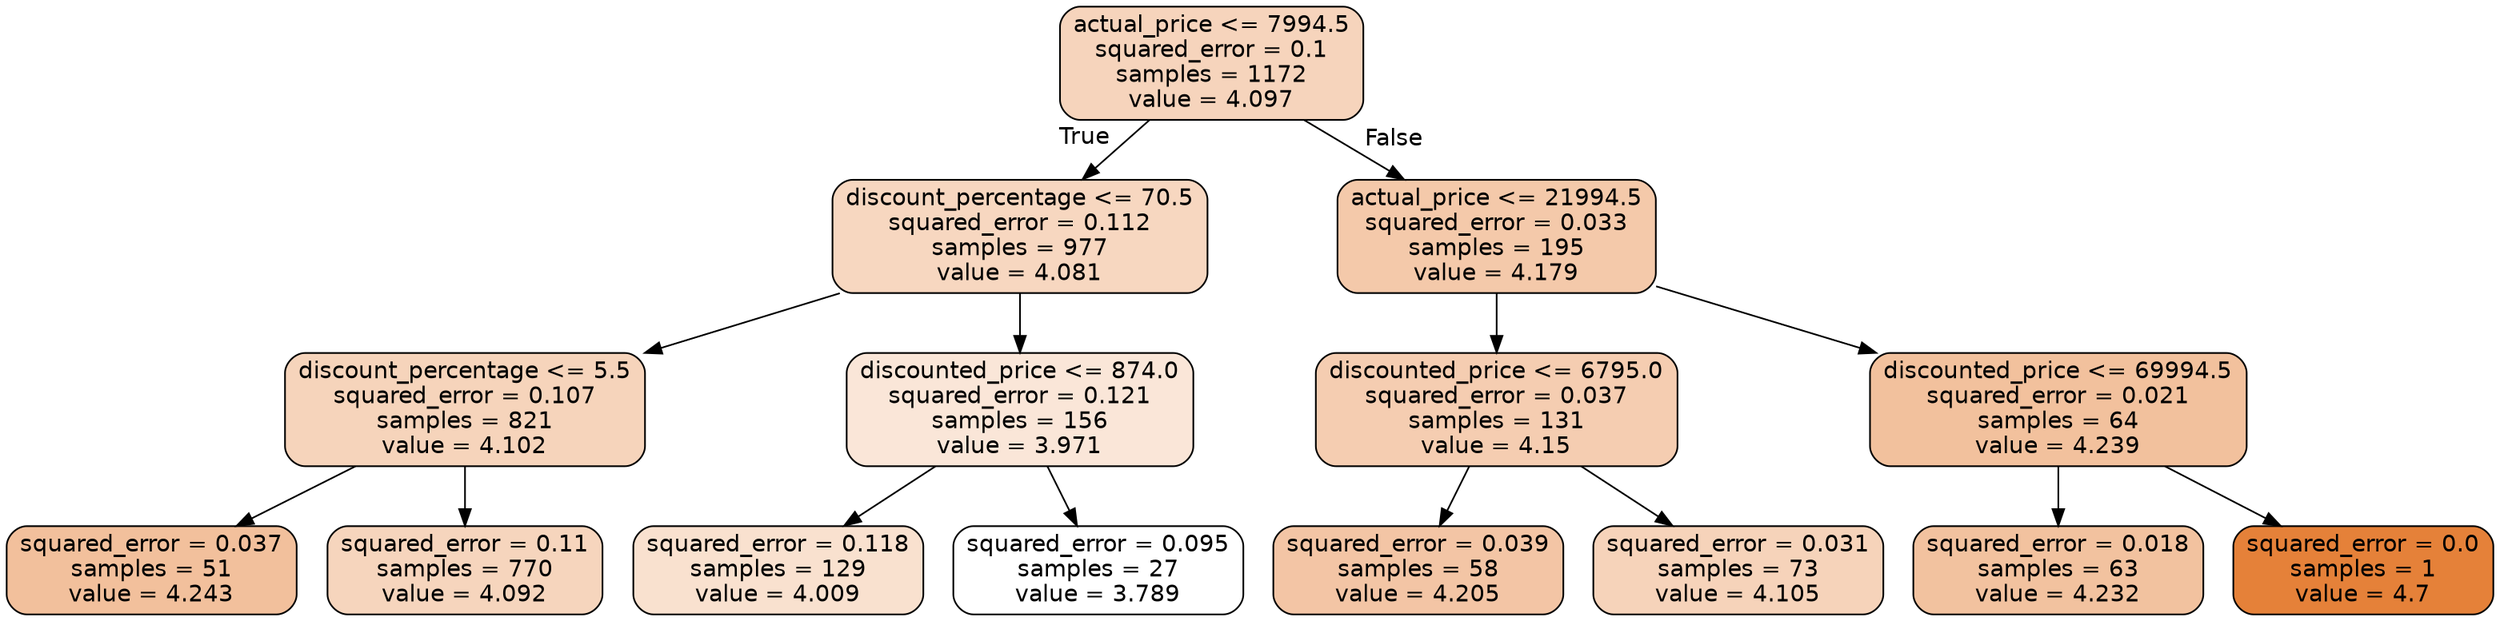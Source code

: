 digraph Tree {
node [shape=box, style="filled, rounded", color="black", fontname="helvetica"] ;
edge [fontname="helvetica"] ;
0 [label="actual_price <= 7994.5\nsquared_error = 0.1\nsamples = 1172\nvalue = 4.097", fillcolor="#f6d4bc"] ;
1 [label="discount_percentage <= 70.5\nsquared_error = 0.112\nsamples = 977\nvalue = 4.081", fillcolor="#f7d7c0"] ;
0 -> 1 [labeldistance=2.5, labelangle=45, headlabel="True"] ;
2 [label="discount_percentage <= 5.5\nsquared_error = 0.107\nsamples = 821\nvalue = 4.102", fillcolor="#f6d4bb"] ;
1 -> 2 ;
3 [label="squared_error = 0.037\nsamples = 51\nvalue = 4.243", fillcolor="#f2c09c"] ;
2 -> 3 ;
4 [label="squared_error = 0.11\nsamples = 770\nvalue = 4.092", fillcolor="#f6d5bd"] ;
2 -> 4 ;
5 [label="discounted_price <= 874.0\nsquared_error = 0.121\nsamples = 156\nvalue = 3.971", fillcolor="#fae6d8"] ;
1 -> 5 ;
6 [label="squared_error = 0.118\nsamples = 129\nvalue = 4.009", fillcolor="#f9e1cf"] ;
5 -> 6 ;
7 [label="squared_error = 0.095\nsamples = 27\nvalue = 3.789", fillcolor="#ffffff"] ;
5 -> 7 ;
8 [label="actual_price <= 21994.5\nsquared_error = 0.033\nsamples = 195\nvalue = 4.179", fillcolor="#f4c9aa"] ;
0 -> 8 [labeldistance=2.5, labelangle=-45, headlabel="False"] ;
9 [label="discounted_price <= 6795.0\nsquared_error = 0.037\nsamples = 131\nvalue = 4.15", fillcolor="#f5cdb1"] ;
8 -> 9 ;
10 [label="squared_error = 0.039\nsamples = 58\nvalue = 4.205", fillcolor="#f3c5a5"] ;
9 -> 10 ;
11 [label="squared_error = 0.031\nsamples = 73\nvalue = 4.105", fillcolor="#f6d3ba"] ;
9 -> 11 ;
12 [label="discounted_price <= 69994.5\nsquared_error = 0.021\nsamples = 64\nvalue = 4.239", fillcolor="#f2c19d"] ;
8 -> 12 ;
13 [label="squared_error = 0.018\nsamples = 63\nvalue = 4.232", fillcolor="#f2c29f"] ;
12 -> 13 ;
14 [label="squared_error = 0.0\nsamples = 1\nvalue = 4.7", fillcolor="#e58139"] ;
12 -> 14 ;
}
